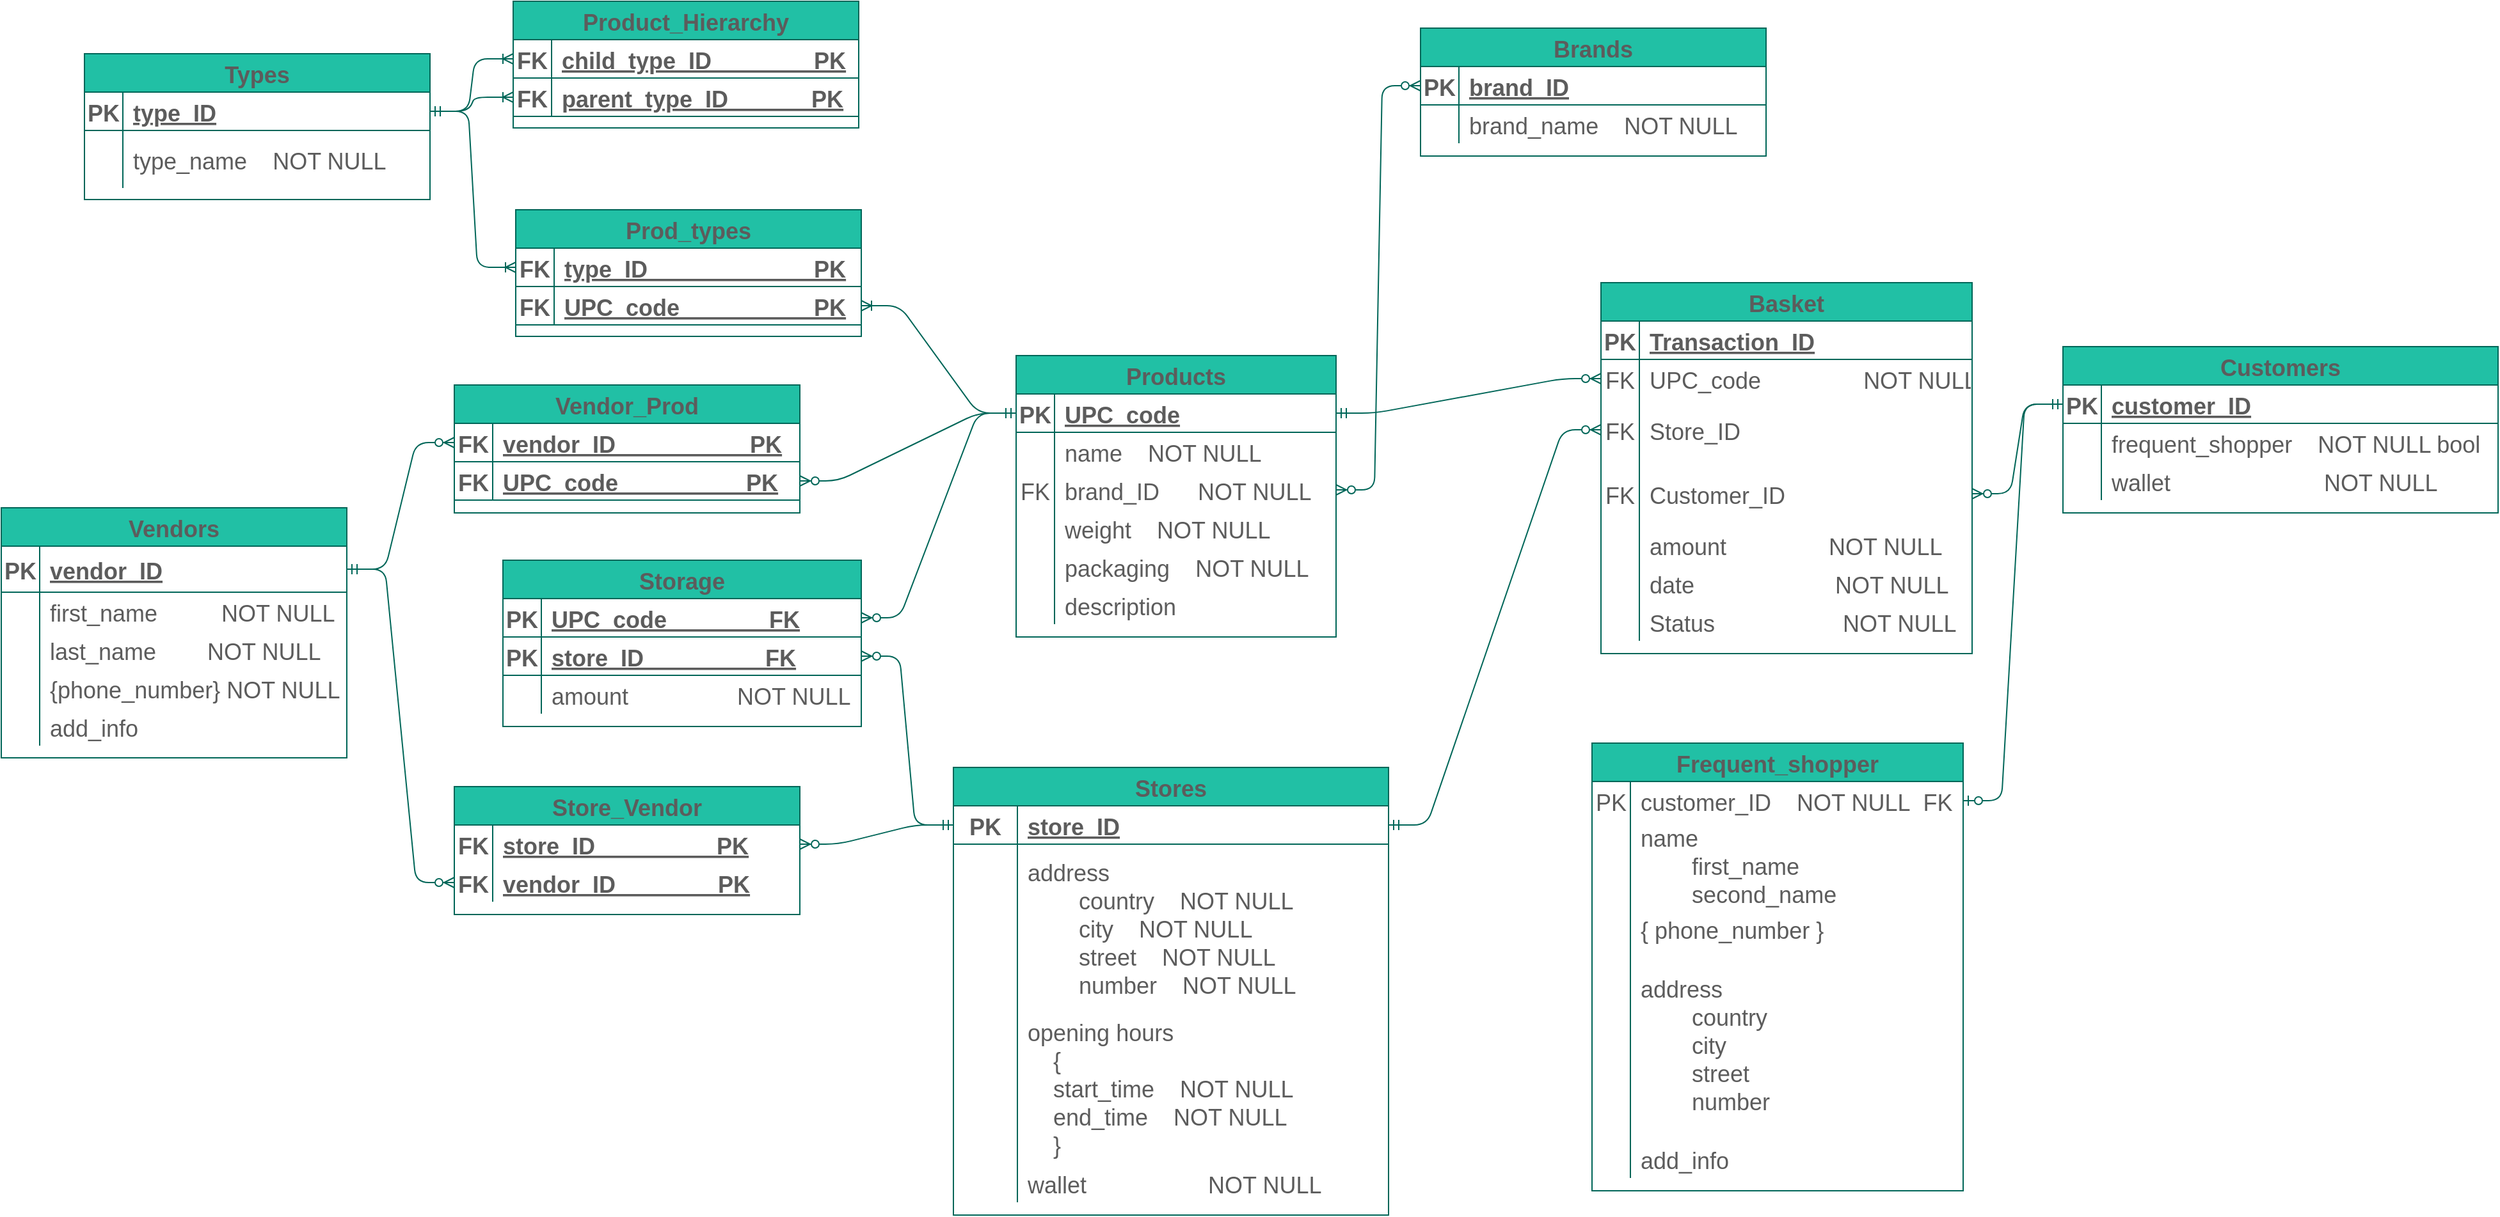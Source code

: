 <mxfile version="15.8.8" type="device"><diagram id="R2lEEEUBdFMjLlhIrx00" name="Page-1"><mxGraphModel dx="3828" dy="2026" grid="0" gridSize="10" guides="1" tooltips="1" connect="1" arrows="1" fold="1" page="0" pageScale="1" pageWidth="850" pageHeight="1100" math="0" shadow="0" extFonts="Permanent Marker^https://fonts.googleapis.com/css?family=Permanent+Marker"><root><mxCell id="0"/><mxCell id="1" parent="0"/><mxCell id="t1f-Um3dr5zprjqpMB4w-1" value="Products" style="shape=table;startSize=30;container=1;collapsible=1;childLayout=tableLayout;fixedRows=1;rowLines=0;fontStyle=1;align=center;resizeLast=1;fontSize=18;fillColor=#21C0A5;strokeColor=#006658;fontColor=#5C5C5C;" vertex="1" parent="1"><mxGeometry x="-100" y="-430" width="250" height="220" as="geometry"/></mxCell><mxCell id="t1f-Um3dr5zprjqpMB4w-2" value="" style="shape=partialRectangle;collapsible=0;dropTarget=0;pointerEvents=0;fillColor=none;points=[[0,0.5],[1,0.5]];portConstraint=eastwest;top=0;left=0;right=0;bottom=1;fontSize=18;strokeColor=#006658;fontColor=#5C5C5C;" vertex="1" parent="t1f-Um3dr5zprjqpMB4w-1"><mxGeometry y="30" width="250" height="30" as="geometry"/></mxCell><mxCell id="t1f-Um3dr5zprjqpMB4w-3" value="PK" style="shape=partialRectangle;overflow=hidden;connectable=0;fillColor=none;top=0;left=0;bottom=0;right=0;fontStyle=1;fontSize=18;strokeColor=#006658;fontColor=#5C5C5C;" vertex="1" parent="t1f-Um3dr5zprjqpMB4w-2"><mxGeometry width="30" height="30" as="geometry"><mxRectangle width="30" height="30" as="alternateBounds"/></mxGeometry></mxCell><mxCell id="t1f-Um3dr5zprjqpMB4w-4" value="UPC_code" style="shape=partialRectangle;overflow=hidden;connectable=0;fillColor=none;top=0;left=0;bottom=0;right=0;align=left;spacingLeft=6;fontStyle=5;fontSize=18;strokeColor=#006658;fontColor=#5C5C5C;" vertex="1" parent="t1f-Um3dr5zprjqpMB4w-2"><mxGeometry x="30" width="220" height="30" as="geometry"><mxRectangle width="220" height="30" as="alternateBounds"/></mxGeometry></mxCell><mxCell id="t1f-Um3dr5zprjqpMB4w-5" value="" style="shape=partialRectangle;collapsible=0;dropTarget=0;pointerEvents=0;fillColor=none;points=[[0,0.5],[1,0.5]];portConstraint=eastwest;top=0;left=0;right=0;bottom=0;fontSize=18;strokeColor=#006658;fontColor=#5C5C5C;" vertex="1" parent="t1f-Um3dr5zprjqpMB4w-1"><mxGeometry y="60" width="250" height="30" as="geometry"/></mxCell><mxCell id="t1f-Um3dr5zprjqpMB4w-6" value="" style="shape=partialRectangle;overflow=hidden;connectable=0;fillColor=none;top=0;left=0;bottom=0;right=0;fontSize=18;strokeColor=#006658;fontColor=#5C5C5C;" vertex="1" parent="t1f-Um3dr5zprjqpMB4w-5"><mxGeometry width="30" height="30" as="geometry"><mxRectangle width="30" height="30" as="alternateBounds"/></mxGeometry></mxCell><mxCell id="t1f-Um3dr5zprjqpMB4w-7" value="name    NOT NULL" style="shape=partialRectangle;overflow=hidden;connectable=0;fillColor=none;top=0;left=0;bottom=0;right=0;align=left;spacingLeft=6;fontSize=18;strokeColor=#006658;fontColor=#5C5C5C;" vertex="1" parent="t1f-Um3dr5zprjqpMB4w-5"><mxGeometry x="30" width="220" height="30" as="geometry"><mxRectangle width="220" height="30" as="alternateBounds"/></mxGeometry></mxCell><mxCell id="t1f-Um3dr5zprjqpMB4w-8" value="" style="shape=partialRectangle;collapsible=0;dropTarget=0;pointerEvents=0;fillColor=none;points=[[0,0.5],[1,0.5]];portConstraint=eastwest;top=0;left=0;right=0;bottom=0;fontSize=18;strokeColor=#006658;fontColor=#5C5C5C;" vertex="1" parent="t1f-Um3dr5zprjqpMB4w-1"><mxGeometry y="90" width="250" height="30" as="geometry"/></mxCell><mxCell id="t1f-Um3dr5zprjqpMB4w-9" value="FK" style="shape=partialRectangle;overflow=hidden;connectable=0;fillColor=none;top=0;left=0;bottom=0;right=0;fontSize=18;strokeColor=#006658;fontColor=#5C5C5C;" vertex="1" parent="t1f-Um3dr5zprjqpMB4w-8"><mxGeometry width="30" height="30" as="geometry"><mxRectangle width="30" height="30" as="alternateBounds"/></mxGeometry></mxCell><mxCell id="t1f-Um3dr5zprjqpMB4w-10" value="brand_ID      NOT NULL" style="shape=partialRectangle;overflow=hidden;connectable=0;fillColor=none;top=0;left=0;bottom=0;right=0;align=left;spacingLeft=6;fontSize=18;strokeColor=#006658;fontColor=#5C5C5C;" vertex="1" parent="t1f-Um3dr5zprjqpMB4w-8"><mxGeometry x="30" width="220" height="30" as="geometry"><mxRectangle width="220" height="30" as="alternateBounds"/></mxGeometry></mxCell><mxCell id="t1f-Um3dr5zprjqpMB4w-11" value="" style="shape=partialRectangle;collapsible=0;dropTarget=0;pointerEvents=0;fillColor=none;points=[[0,0.5],[1,0.5]];portConstraint=eastwest;top=0;left=0;right=0;bottom=0;fontSize=18;strokeColor=#006658;fontColor=#5C5C5C;" vertex="1" parent="t1f-Um3dr5zprjqpMB4w-1"><mxGeometry y="120" width="250" height="30" as="geometry"/></mxCell><mxCell id="t1f-Um3dr5zprjqpMB4w-12" value="" style="shape=partialRectangle;overflow=hidden;connectable=0;fillColor=none;top=0;left=0;bottom=0;right=0;fontSize=18;strokeColor=#006658;fontColor=#5C5C5C;" vertex="1" parent="t1f-Um3dr5zprjqpMB4w-11"><mxGeometry width="30" height="30" as="geometry"><mxRectangle width="30" height="30" as="alternateBounds"/></mxGeometry></mxCell><mxCell id="t1f-Um3dr5zprjqpMB4w-13" value="weight    NOT NULL" style="shape=partialRectangle;overflow=hidden;connectable=0;fillColor=none;top=0;left=0;bottom=0;right=0;align=left;spacingLeft=6;fontSize=18;strokeColor=#006658;fontColor=#5C5C5C;" vertex="1" parent="t1f-Um3dr5zprjqpMB4w-11"><mxGeometry x="30" width="220" height="30" as="geometry"><mxRectangle width="220" height="30" as="alternateBounds"/></mxGeometry></mxCell><mxCell id="t1f-Um3dr5zprjqpMB4w-14" value="" style="shape=partialRectangle;collapsible=0;dropTarget=0;pointerEvents=0;fillColor=none;points=[[0,0.5],[1,0.5]];portConstraint=eastwest;top=0;left=0;right=0;bottom=0;fontSize=18;strokeColor=#006658;fontColor=#5C5C5C;" vertex="1" parent="t1f-Um3dr5zprjqpMB4w-1"><mxGeometry y="150" width="250" height="30" as="geometry"/></mxCell><mxCell id="t1f-Um3dr5zprjqpMB4w-15" value="" style="shape=partialRectangle;overflow=hidden;connectable=0;fillColor=none;top=0;left=0;bottom=0;right=0;fontSize=18;strokeColor=#006658;fontColor=#5C5C5C;" vertex="1" parent="t1f-Um3dr5zprjqpMB4w-14"><mxGeometry width="30" height="30" as="geometry"><mxRectangle width="30" height="30" as="alternateBounds"/></mxGeometry></mxCell><mxCell id="t1f-Um3dr5zprjqpMB4w-16" value="packaging    NOT NULL" style="shape=partialRectangle;overflow=hidden;connectable=0;fillColor=none;top=0;left=0;bottom=0;right=0;align=left;spacingLeft=6;fontSize=18;strokeColor=#006658;fontColor=#5C5C5C;" vertex="1" parent="t1f-Um3dr5zprjqpMB4w-14"><mxGeometry x="30" width="220" height="30" as="geometry"><mxRectangle width="220" height="30" as="alternateBounds"/></mxGeometry></mxCell><mxCell id="t1f-Um3dr5zprjqpMB4w-62" value="" style="shape=partialRectangle;collapsible=0;dropTarget=0;pointerEvents=0;fillColor=none;points=[[0,0.5],[1,0.5]];portConstraint=eastwest;top=0;left=0;right=0;bottom=0;fontSize=18;strokeColor=#006658;fontColor=#5C5C5C;" vertex="1" parent="t1f-Um3dr5zprjqpMB4w-1"><mxGeometry y="180" width="250" height="30" as="geometry"/></mxCell><mxCell id="t1f-Um3dr5zprjqpMB4w-63" value="" style="shape=partialRectangle;overflow=hidden;connectable=0;fillColor=none;top=0;left=0;bottom=0;right=0;fontSize=18;strokeColor=#006658;fontColor=#5C5C5C;" vertex="1" parent="t1f-Um3dr5zprjqpMB4w-62"><mxGeometry width="30" height="30" as="geometry"><mxRectangle width="30" height="30" as="alternateBounds"/></mxGeometry></mxCell><mxCell id="t1f-Um3dr5zprjqpMB4w-64" value="description" style="shape=partialRectangle;overflow=hidden;connectable=0;fillColor=none;top=0;left=0;bottom=0;right=0;align=left;spacingLeft=6;fontSize=18;strokeColor=#006658;fontColor=#5C5C5C;" vertex="1" parent="t1f-Um3dr5zprjqpMB4w-62"><mxGeometry x="30" width="220" height="30" as="geometry"><mxRectangle width="220" height="30" as="alternateBounds"/></mxGeometry></mxCell><mxCell id="t1f-Um3dr5zprjqpMB4w-17" value="Brands" style="shape=table;startSize=30;container=1;collapsible=1;childLayout=tableLayout;fixedRows=1;rowLines=0;fontStyle=1;align=center;resizeLast=1;fontSize=18;fillColor=#21C0A5;strokeColor=#006658;fontColor=#5C5C5C;" vertex="1" parent="1"><mxGeometry x="216" y="-686" width="270" height="100" as="geometry"/></mxCell><mxCell id="t1f-Um3dr5zprjqpMB4w-18" value="" style="shape=partialRectangle;collapsible=0;dropTarget=0;pointerEvents=0;fillColor=none;points=[[0,0.5],[1,0.5]];portConstraint=eastwest;top=0;left=0;right=0;bottom=1;fontSize=18;strokeColor=#006658;fontColor=#5C5C5C;" vertex="1" parent="t1f-Um3dr5zprjqpMB4w-17"><mxGeometry y="30" width="270" height="30" as="geometry"/></mxCell><mxCell id="t1f-Um3dr5zprjqpMB4w-19" value="PK" style="shape=partialRectangle;overflow=hidden;connectable=0;fillColor=none;top=0;left=0;bottom=0;right=0;fontStyle=1;fontSize=18;strokeColor=#006658;fontColor=#5C5C5C;" vertex="1" parent="t1f-Um3dr5zprjqpMB4w-18"><mxGeometry width="30" height="30" as="geometry"><mxRectangle width="30" height="30" as="alternateBounds"/></mxGeometry></mxCell><mxCell id="t1f-Um3dr5zprjqpMB4w-20" value="brand_ID" style="shape=partialRectangle;overflow=hidden;connectable=0;fillColor=none;top=0;left=0;bottom=0;right=0;align=left;spacingLeft=6;fontStyle=5;fontSize=18;strokeColor=#006658;fontColor=#5C5C5C;" vertex="1" parent="t1f-Um3dr5zprjqpMB4w-18"><mxGeometry x="30" width="240" height="30" as="geometry"><mxRectangle width="240" height="30" as="alternateBounds"/></mxGeometry></mxCell><mxCell id="t1f-Um3dr5zprjqpMB4w-21" value="" style="shape=partialRectangle;collapsible=0;dropTarget=0;pointerEvents=0;fillColor=none;points=[[0,0.5],[1,0.5]];portConstraint=eastwest;top=0;left=0;right=0;bottom=0;fontSize=18;strokeColor=#006658;fontColor=#5C5C5C;" vertex="1" parent="t1f-Um3dr5zprjqpMB4w-17"><mxGeometry y="60" width="270" height="30" as="geometry"/></mxCell><mxCell id="t1f-Um3dr5zprjqpMB4w-22" value="" style="shape=partialRectangle;overflow=hidden;connectable=0;fillColor=none;top=0;left=0;bottom=0;right=0;fontSize=18;strokeColor=#006658;fontColor=#5C5C5C;" vertex="1" parent="t1f-Um3dr5zprjqpMB4w-21"><mxGeometry width="30" height="30" as="geometry"><mxRectangle width="30" height="30" as="alternateBounds"/></mxGeometry></mxCell><mxCell id="t1f-Um3dr5zprjqpMB4w-23" value="brand_name    NOT NULL" style="shape=partialRectangle;overflow=hidden;connectable=0;fillColor=none;top=0;left=0;bottom=0;right=0;align=left;spacingLeft=6;fontSize=18;strokeColor=#006658;fontColor=#5C5C5C;" vertex="1" parent="t1f-Um3dr5zprjqpMB4w-21"><mxGeometry x="30" width="240" height="30" as="geometry"><mxRectangle width="240" height="30" as="alternateBounds"/></mxGeometry></mxCell><mxCell id="t1f-Um3dr5zprjqpMB4w-27" value="Types" style="shape=table;startSize=30;container=1;collapsible=1;childLayout=tableLayout;fixedRows=1;rowLines=0;fontStyle=1;align=center;resizeLast=1;fontSize=18;fillColor=#21C0A5;strokeColor=#006658;fontColor=#5C5C5C;" vertex="1" parent="1"><mxGeometry x="-828" y="-666" width="270" height="114" as="geometry"/></mxCell><mxCell id="t1f-Um3dr5zprjqpMB4w-28" value="" style="shape=partialRectangle;collapsible=0;dropTarget=0;pointerEvents=0;fillColor=none;points=[[0,0.5],[1,0.5]];portConstraint=eastwest;top=0;left=0;right=0;bottom=1;fontSize=18;strokeColor=#006658;fontColor=#5C5C5C;" vertex="1" parent="t1f-Um3dr5zprjqpMB4w-27"><mxGeometry y="30" width="270" height="30" as="geometry"/></mxCell><mxCell id="t1f-Um3dr5zprjqpMB4w-29" value="PK" style="shape=partialRectangle;overflow=hidden;connectable=0;fillColor=none;top=0;left=0;bottom=0;right=0;fontStyle=1;fontSize=18;strokeColor=#006658;fontColor=#5C5C5C;" vertex="1" parent="t1f-Um3dr5zprjqpMB4w-28"><mxGeometry width="30" height="30" as="geometry"><mxRectangle width="30" height="30" as="alternateBounds"/></mxGeometry></mxCell><mxCell id="t1f-Um3dr5zprjqpMB4w-30" value="type_ID" style="shape=partialRectangle;overflow=hidden;connectable=0;fillColor=none;top=0;left=0;bottom=0;right=0;align=left;spacingLeft=6;fontStyle=5;fontSize=18;strokeColor=#006658;fontColor=#5C5C5C;" vertex="1" parent="t1f-Um3dr5zprjqpMB4w-28"><mxGeometry x="30" width="240" height="30" as="geometry"><mxRectangle width="240" height="30" as="alternateBounds"/></mxGeometry></mxCell><mxCell id="t1f-Um3dr5zprjqpMB4w-31" value="" style="shape=partialRectangle;collapsible=0;dropTarget=0;pointerEvents=0;fillColor=none;points=[[0,0.5],[1,0.5]];portConstraint=eastwest;top=0;left=0;right=0;bottom=0;fontSize=18;strokeColor=#006658;fontColor=#5C5C5C;" vertex="1" parent="t1f-Um3dr5zprjqpMB4w-27"><mxGeometry y="60" width="270" height="45" as="geometry"/></mxCell><mxCell id="t1f-Um3dr5zprjqpMB4w-32" value="" style="shape=partialRectangle;overflow=hidden;connectable=0;fillColor=none;top=0;left=0;bottom=0;right=0;fontSize=18;strokeColor=#006658;fontColor=#5C5C5C;" vertex="1" parent="t1f-Um3dr5zprjqpMB4w-31"><mxGeometry width="30" height="45" as="geometry"><mxRectangle width="30" height="45" as="alternateBounds"/></mxGeometry></mxCell><mxCell id="t1f-Um3dr5zprjqpMB4w-33" value="type_name    NOT NULL" style="shape=partialRectangle;overflow=hidden;connectable=0;fillColor=none;top=0;left=0;bottom=0;right=0;align=left;spacingLeft=6;fontSize=18;strokeColor=#006658;fontColor=#5C5C5C;" vertex="1" parent="t1f-Um3dr5zprjqpMB4w-31"><mxGeometry x="30" width="240" height="45" as="geometry"><mxRectangle width="240" height="45" as="alternateBounds"/></mxGeometry></mxCell><mxCell id="t1f-Um3dr5zprjqpMB4w-75" value="Vendors" style="shape=table;startSize=30;container=1;collapsible=1;childLayout=tableLayout;fixedRows=1;rowLines=0;fontStyle=1;align=center;resizeLast=1;fontSize=18;fillColor=#21C0A5;strokeColor=#006658;fontColor=#5C5C5C;" vertex="1" parent="1"><mxGeometry x="-893" y="-311" width="270" height="195.5" as="geometry"/></mxCell><mxCell id="t1f-Um3dr5zprjqpMB4w-76" value="" style="shape=partialRectangle;collapsible=0;dropTarget=0;pointerEvents=0;fillColor=none;top=0;left=0;bottom=1;right=0;points=[[0,0.5],[1,0.5]];portConstraint=eastwest;fontSize=18;strokeColor=#006658;fontColor=#5C5C5C;" vertex="1" parent="t1f-Um3dr5zprjqpMB4w-75"><mxGeometry y="30" width="270" height="36" as="geometry"/></mxCell><mxCell id="t1f-Um3dr5zprjqpMB4w-77" value="PK" style="shape=partialRectangle;connectable=0;fillColor=none;top=0;left=0;bottom=0;right=0;fontStyle=1;overflow=hidden;fontSize=18;strokeColor=#006658;fontColor=#5C5C5C;" vertex="1" parent="t1f-Um3dr5zprjqpMB4w-76"><mxGeometry width="30" height="36" as="geometry"><mxRectangle width="30" height="36" as="alternateBounds"/></mxGeometry></mxCell><mxCell id="t1f-Um3dr5zprjqpMB4w-78" value="vendor_ID" style="shape=partialRectangle;connectable=0;fillColor=none;top=0;left=0;bottom=0;right=0;align=left;spacingLeft=6;fontStyle=5;overflow=hidden;fontSize=18;strokeColor=#006658;fontColor=#5C5C5C;" vertex="1" parent="t1f-Um3dr5zprjqpMB4w-76"><mxGeometry x="30" width="240" height="36" as="geometry"><mxRectangle width="240" height="36" as="alternateBounds"/></mxGeometry></mxCell><mxCell id="t1f-Um3dr5zprjqpMB4w-79" value="" style="shape=partialRectangle;collapsible=0;dropTarget=0;pointerEvents=0;fillColor=none;top=0;left=0;bottom=0;right=0;points=[[0,0.5],[1,0.5]];portConstraint=eastwest;fontSize=18;strokeColor=#006658;fontColor=#5C5C5C;" vertex="1" parent="t1f-Um3dr5zprjqpMB4w-75"><mxGeometry y="66" width="270" height="30" as="geometry"/></mxCell><mxCell id="t1f-Um3dr5zprjqpMB4w-80" value="" style="shape=partialRectangle;connectable=0;fillColor=none;top=0;left=0;bottom=0;right=0;editable=1;overflow=hidden;fontSize=18;strokeColor=#006658;fontColor=#5C5C5C;" vertex="1" parent="t1f-Um3dr5zprjqpMB4w-79"><mxGeometry width="30" height="30" as="geometry"><mxRectangle width="30" height="30" as="alternateBounds"/></mxGeometry></mxCell><mxCell id="t1f-Um3dr5zprjqpMB4w-81" value="first_name          NOT NULL" style="shape=partialRectangle;connectable=0;fillColor=none;top=0;left=0;bottom=0;right=0;align=left;spacingLeft=6;overflow=hidden;fontSize=18;strokeColor=#006658;fontColor=#5C5C5C;" vertex="1" parent="t1f-Um3dr5zprjqpMB4w-79"><mxGeometry x="30" width="240" height="30" as="geometry"><mxRectangle width="240" height="30" as="alternateBounds"/></mxGeometry></mxCell><mxCell id="t1f-Um3dr5zprjqpMB4w-293" value="" style="shape=partialRectangle;collapsible=0;dropTarget=0;pointerEvents=0;fillColor=none;top=0;left=0;bottom=0;right=0;points=[[0,0.5],[1,0.5]];portConstraint=eastwest;fontSize=18;strokeColor=#006658;fontColor=#5C5C5C;" vertex="1" parent="t1f-Um3dr5zprjqpMB4w-75"><mxGeometry y="96" width="270" height="30" as="geometry"/></mxCell><mxCell id="t1f-Um3dr5zprjqpMB4w-294" value="" style="shape=partialRectangle;connectable=0;fillColor=none;top=0;left=0;bottom=0;right=0;editable=1;overflow=hidden;fontSize=18;strokeColor=#006658;fontColor=#5C5C5C;" vertex="1" parent="t1f-Um3dr5zprjqpMB4w-293"><mxGeometry width="30" height="30" as="geometry"><mxRectangle width="30" height="30" as="alternateBounds"/></mxGeometry></mxCell><mxCell id="t1f-Um3dr5zprjqpMB4w-295" value="last_name        NOT NULL" style="shape=partialRectangle;connectable=0;fillColor=none;top=0;left=0;bottom=0;right=0;align=left;spacingLeft=6;overflow=hidden;fontSize=18;strokeColor=#006658;fontColor=#5C5C5C;" vertex="1" parent="t1f-Um3dr5zprjqpMB4w-293"><mxGeometry x="30" width="240" height="30" as="geometry"><mxRectangle width="240" height="30" as="alternateBounds"/></mxGeometry></mxCell><mxCell id="t1f-Um3dr5zprjqpMB4w-296" value="" style="shape=partialRectangle;collapsible=0;dropTarget=0;pointerEvents=0;fillColor=none;top=0;left=0;bottom=0;right=0;points=[[0,0.5],[1,0.5]];portConstraint=eastwest;fontSize=18;strokeColor=#006658;fontColor=#5C5C5C;" vertex="1" parent="t1f-Um3dr5zprjqpMB4w-75"><mxGeometry y="126" width="270" height="30" as="geometry"/></mxCell><mxCell id="t1f-Um3dr5zprjqpMB4w-297" value="" style="shape=partialRectangle;connectable=0;fillColor=none;top=0;left=0;bottom=0;right=0;editable=1;overflow=hidden;fontSize=18;strokeColor=#006658;fontColor=#5C5C5C;" vertex="1" parent="t1f-Um3dr5zprjqpMB4w-296"><mxGeometry width="30" height="30" as="geometry"><mxRectangle width="30" height="30" as="alternateBounds"/></mxGeometry></mxCell><mxCell id="t1f-Um3dr5zprjqpMB4w-298" value="{phone_number} NOT NULL" style="shape=partialRectangle;connectable=0;fillColor=none;top=0;left=0;bottom=0;right=0;align=left;spacingLeft=6;overflow=hidden;fontSize=18;strokeColor=#006658;fontColor=#5C5C5C;" vertex="1" parent="t1f-Um3dr5zprjqpMB4w-296"><mxGeometry x="30" width="240" height="30" as="geometry"><mxRectangle width="240" height="30" as="alternateBounds"/></mxGeometry></mxCell><mxCell id="t1f-Um3dr5zprjqpMB4w-299" value="" style="shape=partialRectangle;collapsible=0;dropTarget=0;pointerEvents=0;fillColor=none;top=0;left=0;bottom=0;right=0;points=[[0,0.5],[1,0.5]];portConstraint=eastwest;fontSize=18;strokeColor=#006658;fontColor=#5C5C5C;" vertex="1" parent="t1f-Um3dr5zprjqpMB4w-75"><mxGeometry y="156" width="270" height="30" as="geometry"/></mxCell><mxCell id="t1f-Um3dr5zprjqpMB4w-300" value="" style="shape=partialRectangle;connectable=0;fillColor=none;top=0;left=0;bottom=0;right=0;editable=1;overflow=hidden;fontSize=18;strokeColor=#006658;fontColor=#5C5C5C;" vertex="1" parent="t1f-Um3dr5zprjqpMB4w-299"><mxGeometry width="30" height="30" as="geometry"><mxRectangle width="30" height="30" as="alternateBounds"/></mxGeometry></mxCell><mxCell id="t1f-Um3dr5zprjqpMB4w-301" value="add_info            " style="shape=partialRectangle;connectable=0;fillColor=none;top=0;left=0;bottom=0;right=0;align=left;spacingLeft=6;overflow=hidden;fontSize=18;strokeColor=#006658;fontColor=#5C5C5C;" vertex="1" parent="t1f-Um3dr5zprjqpMB4w-299"><mxGeometry x="30" width="240" height="30" as="geometry"><mxRectangle width="240" height="30" as="alternateBounds"/></mxGeometry></mxCell><mxCell id="t1f-Um3dr5zprjqpMB4w-105" value="Stores" style="shape=table;startSize=30;container=1;collapsible=1;childLayout=tableLayout;fixedRows=1;rowLines=0;fontStyle=1;align=center;resizeLast=1;fontSize=18;fillColor=#21C0A5;strokeColor=#006658;fontColor=#5C5C5C;" vertex="1" parent="1"><mxGeometry x="-149" y="-108" width="340" height="350" as="geometry"/></mxCell><mxCell id="t1f-Um3dr5zprjqpMB4w-106" value="" style="shape=partialRectangle;collapsible=0;dropTarget=0;pointerEvents=0;fillColor=none;top=0;left=0;bottom=1;right=0;points=[[0,0.5],[1,0.5]];portConstraint=eastwest;fontSize=18;strokeColor=#006658;fontColor=#5C5C5C;" vertex="1" parent="t1f-Um3dr5zprjqpMB4w-105"><mxGeometry y="30" width="340" height="30" as="geometry"/></mxCell><mxCell id="t1f-Um3dr5zprjqpMB4w-107" value="PK" style="shape=partialRectangle;connectable=0;fillColor=none;top=0;left=0;bottom=0;right=0;fontStyle=1;overflow=hidden;fontSize=18;strokeColor=#006658;fontColor=#5C5C5C;" vertex="1" parent="t1f-Um3dr5zprjqpMB4w-106"><mxGeometry width="50" height="30" as="geometry"><mxRectangle width="50" height="30" as="alternateBounds"/></mxGeometry></mxCell><mxCell id="t1f-Um3dr5zprjqpMB4w-108" value="store_ID" style="shape=partialRectangle;connectable=0;fillColor=none;top=0;left=0;bottom=0;right=0;align=left;spacingLeft=6;fontStyle=5;overflow=hidden;fontSize=18;strokeColor=#006658;fontColor=#5C5C5C;" vertex="1" parent="t1f-Um3dr5zprjqpMB4w-106"><mxGeometry x="50" width="290" height="30" as="geometry"><mxRectangle width="290" height="30" as="alternateBounds"/></mxGeometry></mxCell><mxCell id="t1f-Um3dr5zprjqpMB4w-109" value="" style="shape=partialRectangle;collapsible=0;dropTarget=0;pointerEvents=0;fillColor=none;top=0;left=0;bottom=0;right=0;points=[[0,0.5],[1,0.5]];portConstraint=eastwest;fontSize=18;strokeColor=#006658;fontColor=#5C5C5C;" vertex="1" parent="t1f-Um3dr5zprjqpMB4w-105"><mxGeometry y="60" width="340" height="130" as="geometry"/></mxCell><mxCell id="t1f-Um3dr5zprjqpMB4w-110" value="" style="shape=partialRectangle;connectable=0;fillColor=none;top=0;left=0;bottom=0;right=0;editable=1;overflow=hidden;fontSize=18;strokeColor=#006658;fontColor=#5C5C5C;" vertex="1" parent="t1f-Um3dr5zprjqpMB4w-109"><mxGeometry width="50" height="130" as="geometry"><mxRectangle width="50" height="130" as="alternateBounds"/></mxGeometry></mxCell><mxCell id="t1f-Um3dr5zprjqpMB4w-111" value="address&#10;        country    NOT NULL&#10;        city    NOT NULL&#10;        street    NOT NULL&#10;        number    NOT NULL" style="shape=partialRectangle;connectable=0;fillColor=none;top=0;left=0;bottom=0;right=0;align=left;spacingLeft=6;overflow=hidden;fontSize=18;strokeColor=#006658;fontColor=#5C5C5C;" vertex="1" parent="t1f-Um3dr5zprjqpMB4w-109"><mxGeometry x="50" width="290" height="130" as="geometry"><mxRectangle width="290" height="130" as="alternateBounds"/></mxGeometry></mxCell><mxCell id="t1f-Um3dr5zprjqpMB4w-115" value="" style="shape=partialRectangle;collapsible=0;dropTarget=0;pointerEvents=0;fillColor=none;top=0;left=0;bottom=0;right=0;points=[[0,0.5],[1,0.5]];portConstraint=eastwest;fontSize=18;strokeColor=#006658;fontColor=#5C5C5C;" vertex="1" parent="t1f-Um3dr5zprjqpMB4w-105"><mxGeometry y="190" width="340" height="120" as="geometry"/></mxCell><mxCell id="t1f-Um3dr5zprjqpMB4w-116" value="" style="shape=partialRectangle;connectable=0;fillColor=none;top=0;left=0;bottom=0;right=0;editable=1;overflow=hidden;fontSize=18;strokeColor=#006658;fontColor=#5C5C5C;" vertex="1" parent="t1f-Um3dr5zprjqpMB4w-115"><mxGeometry width="50" height="120" as="geometry"><mxRectangle width="50" height="120" as="alternateBounds"/></mxGeometry></mxCell><mxCell id="t1f-Um3dr5zprjqpMB4w-117" value="opening hours&#10;    {&#10;    start_time    NOT NULL&#10;    end_time    NOT NULL&#10;    }" style="shape=partialRectangle;connectable=0;fillColor=none;top=0;left=0;bottom=0;right=0;align=left;spacingLeft=6;overflow=hidden;fontSize=18;strokeColor=#006658;fontColor=#5C5C5C;" vertex="1" parent="t1f-Um3dr5zprjqpMB4w-115"><mxGeometry x="50" width="290" height="120" as="geometry"><mxRectangle width="290" height="120" as="alternateBounds"/></mxGeometry></mxCell><mxCell id="t1f-Um3dr5zprjqpMB4w-307" value="" style="shape=partialRectangle;collapsible=0;dropTarget=0;pointerEvents=0;fillColor=none;top=0;left=0;bottom=0;right=0;points=[[0,0.5],[1,0.5]];portConstraint=eastwest;fontSize=18;strokeColor=#006658;fontColor=#5C5C5C;" vertex="1" parent="t1f-Um3dr5zprjqpMB4w-105"><mxGeometry y="310" width="340" height="30" as="geometry"/></mxCell><mxCell id="t1f-Um3dr5zprjqpMB4w-308" value="" style="shape=partialRectangle;connectable=0;fillColor=none;top=0;left=0;bottom=0;right=0;editable=1;overflow=hidden;fontSize=18;strokeColor=#006658;fontColor=#5C5C5C;" vertex="1" parent="t1f-Um3dr5zprjqpMB4w-307"><mxGeometry width="50" height="30" as="geometry"><mxRectangle width="50" height="30" as="alternateBounds"/></mxGeometry></mxCell><mxCell id="t1f-Um3dr5zprjqpMB4w-309" value="wallet                   NOT NULL" style="shape=partialRectangle;connectable=0;fillColor=none;top=0;left=0;bottom=0;right=0;align=left;spacingLeft=6;overflow=hidden;fontSize=18;strokeColor=#006658;fontColor=#5C5C5C;" vertex="1" parent="t1f-Um3dr5zprjqpMB4w-307"><mxGeometry x="50" width="290" height="30" as="geometry"><mxRectangle width="290" height="30" as="alternateBounds"/></mxGeometry></mxCell><mxCell id="t1f-Um3dr5zprjqpMB4w-124" value="Store_Vendor" style="shape=table;startSize=30;container=1;collapsible=1;childLayout=tableLayout;fixedRows=1;rowLines=0;fontStyle=1;align=center;resizeLast=1;fontSize=18;fillColor=#21C0A5;strokeColor=#006658;fontColor=#5C5C5C;" vertex="1" parent="1"><mxGeometry x="-539" y="-93" width="270" height="100" as="geometry"/></mxCell><mxCell id="t1f-Um3dr5zprjqpMB4w-128" value="" style="shape=partialRectangle;collapsible=0;dropTarget=0;pointerEvents=0;fillColor=none;top=0;left=0;bottom=0;right=0;points=[[0,0.5],[1,0.5]];portConstraint=eastwest;fontSize=18;fontStyle=5;strokeColor=#006658;fontColor=#5C5C5C;" vertex="1" parent="t1f-Um3dr5zprjqpMB4w-124"><mxGeometry y="30" width="270" height="30" as="geometry"/></mxCell><mxCell id="t1f-Um3dr5zprjqpMB4w-129" value="FK" style="shape=partialRectangle;connectable=0;fillColor=none;top=0;left=0;bottom=0;right=0;editable=1;overflow=hidden;fontSize=18;fontStyle=1;strokeColor=#006658;fontColor=#5C5C5C;" vertex="1" parent="t1f-Um3dr5zprjqpMB4w-128"><mxGeometry width="30" height="30" as="geometry"><mxRectangle width="30" height="30" as="alternateBounds"/></mxGeometry></mxCell><mxCell id="t1f-Um3dr5zprjqpMB4w-130" value="store_ID                   PK" style="shape=partialRectangle;connectable=0;fillColor=none;top=0;left=0;bottom=0;right=0;align=left;spacingLeft=6;overflow=hidden;fontSize=18;fontStyle=5;strokeColor=#006658;fontColor=#5C5C5C;" vertex="1" parent="t1f-Um3dr5zprjqpMB4w-128"><mxGeometry x="30" width="240" height="30" as="geometry"><mxRectangle width="240" height="30" as="alternateBounds"/></mxGeometry></mxCell><mxCell id="t1f-Um3dr5zprjqpMB4w-137" value="" style="shape=partialRectangle;collapsible=0;dropTarget=0;pointerEvents=0;fillColor=none;top=0;left=0;bottom=0;right=0;points=[[0,0.5],[1,0.5]];portConstraint=eastwest;fontSize=18;strokeColor=#006658;fontColor=#5C5C5C;" vertex="1" parent="t1f-Um3dr5zprjqpMB4w-124"><mxGeometry y="60" width="270" height="30" as="geometry"/></mxCell><mxCell id="t1f-Um3dr5zprjqpMB4w-138" value="FK" style="shape=partialRectangle;connectable=0;fillColor=none;top=0;left=0;bottom=0;right=0;editable=1;overflow=hidden;fontSize=18;fontStyle=1;strokeColor=#006658;fontColor=#5C5C5C;" vertex="1" parent="t1f-Um3dr5zprjqpMB4w-137"><mxGeometry width="30" height="30" as="geometry"><mxRectangle width="30" height="30" as="alternateBounds"/></mxGeometry></mxCell><mxCell id="t1f-Um3dr5zprjqpMB4w-139" value="vendor_ID                PK" style="shape=partialRectangle;connectable=0;fillColor=none;top=0;left=0;bottom=0;right=0;align=left;spacingLeft=6;overflow=hidden;fontSize=18;fontStyle=5;strokeColor=#006658;fontColor=#5C5C5C;" vertex="1" parent="t1f-Um3dr5zprjqpMB4w-137"><mxGeometry x="30" width="240" height="30" as="geometry"><mxRectangle width="240" height="30" as="alternateBounds"/></mxGeometry></mxCell><mxCell id="t1f-Um3dr5zprjqpMB4w-155" value="Customers" style="shape=table;startSize=30;container=1;collapsible=1;childLayout=tableLayout;fixedRows=1;rowLines=0;fontStyle=1;align=center;resizeLast=1;fontSize=18;fillColor=#21C0A5;strokeColor=#006658;fontColor=#5C5C5C;" vertex="1" parent="1"><mxGeometry x="718" y="-437" width="340" height="130" as="geometry"/></mxCell><mxCell id="t1f-Um3dr5zprjqpMB4w-156" value="" style="shape=partialRectangle;collapsible=0;dropTarget=0;pointerEvents=0;fillColor=none;top=0;left=0;bottom=1;right=0;points=[[0,0.5],[1,0.5]];portConstraint=eastwest;fontSize=18;strokeColor=#006658;fontColor=#5C5C5C;" vertex="1" parent="t1f-Um3dr5zprjqpMB4w-155"><mxGeometry y="30" width="340" height="30" as="geometry"/></mxCell><mxCell id="t1f-Um3dr5zprjqpMB4w-157" value="PK" style="shape=partialRectangle;connectable=0;fillColor=none;top=0;left=0;bottom=0;right=0;fontStyle=1;overflow=hidden;fontSize=18;strokeColor=#006658;fontColor=#5C5C5C;" vertex="1" parent="t1f-Um3dr5zprjqpMB4w-156"><mxGeometry width="30" height="30" as="geometry"><mxRectangle width="30" height="30" as="alternateBounds"/></mxGeometry></mxCell><mxCell id="t1f-Um3dr5zprjqpMB4w-158" value="customer_ID" style="shape=partialRectangle;connectable=0;fillColor=none;top=0;left=0;bottom=0;right=0;align=left;spacingLeft=6;fontStyle=5;overflow=hidden;fontSize=18;strokeColor=#006658;fontColor=#5C5C5C;" vertex="1" parent="t1f-Um3dr5zprjqpMB4w-156"><mxGeometry x="30" width="310" height="30" as="geometry"><mxRectangle width="310" height="30" as="alternateBounds"/></mxGeometry></mxCell><mxCell id="t1f-Um3dr5zprjqpMB4w-162" value="" style="shape=partialRectangle;collapsible=0;dropTarget=0;pointerEvents=0;fillColor=none;top=0;left=0;bottom=0;right=0;points=[[0,0.5],[1,0.5]];portConstraint=eastwest;fontSize=18;strokeColor=#006658;fontColor=#5C5C5C;" vertex="1" parent="t1f-Um3dr5zprjqpMB4w-155"><mxGeometry y="60" width="340" height="30" as="geometry"/></mxCell><mxCell id="t1f-Um3dr5zprjqpMB4w-163" value="" style="shape=partialRectangle;connectable=0;fillColor=none;top=0;left=0;bottom=0;right=0;editable=1;overflow=hidden;fontSize=18;strokeColor=#006658;fontColor=#5C5C5C;" vertex="1" parent="t1f-Um3dr5zprjqpMB4w-162"><mxGeometry width="30" height="30" as="geometry"><mxRectangle width="30" height="30" as="alternateBounds"/></mxGeometry></mxCell><mxCell id="t1f-Um3dr5zprjqpMB4w-164" value="frequent_shopper    NOT NULL bool" style="shape=partialRectangle;connectable=0;fillColor=none;top=0;left=0;bottom=0;right=0;align=left;spacingLeft=6;overflow=hidden;fontSize=18;strokeColor=#006658;fontColor=#5C5C5C;" vertex="1" parent="t1f-Um3dr5zprjqpMB4w-162"><mxGeometry x="30" width="310" height="30" as="geometry"><mxRectangle width="310" height="30" as="alternateBounds"/></mxGeometry></mxCell><mxCell id="t1f-Um3dr5zprjqpMB4w-304" value="" style="shape=partialRectangle;collapsible=0;dropTarget=0;pointerEvents=0;fillColor=none;top=0;left=0;bottom=0;right=0;points=[[0,0.5],[1,0.5]];portConstraint=eastwest;fontSize=18;strokeColor=#006658;fontColor=#5C5C5C;" vertex="1" parent="t1f-Um3dr5zprjqpMB4w-155"><mxGeometry y="90" width="340" height="30" as="geometry"/></mxCell><mxCell id="t1f-Um3dr5zprjqpMB4w-305" value="" style="shape=partialRectangle;connectable=0;fillColor=none;top=0;left=0;bottom=0;right=0;editable=1;overflow=hidden;fontSize=18;strokeColor=#006658;fontColor=#5C5C5C;" vertex="1" parent="t1f-Um3dr5zprjqpMB4w-304"><mxGeometry width="30" height="30" as="geometry"><mxRectangle width="30" height="30" as="alternateBounds"/></mxGeometry></mxCell><mxCell id="t1f-Um3dr5zprjqpMB4w-306" value="wallet                        NOT NULL" style="shape=partialRectangle;connectable=0;fillColor=none;top=0;left=0;bottom=0;right=0;align=left;spacingLeft=6;overflow=hidden;fontSize=18;strokeColor=#006658;fontColor=#5C5C5C;" vertex="1" parent="t1f-Um3dr5zprjqpMB4w-304"><mxGeometry x="30" width="310" height="30" as="geometry"><mxRectangle width="310" height="30" as="alternateBounds"/></mxGeometry></mxCell><mxCell id="t1f-Um3dr5zprjqpMB4w-181" value="Basket" style="shape=table;startSize=30;container=1;collapsible=1;childLayout=tableLayout;fixedRows=1;rowLines=0;fontStyle=1;align=center;resizeLast=1;fontSize=18;fillColor=#21C0A5;strokeColor=#006658;fontColor=#5C5C5C;" vertex="1" parent="1"><mxGeometry x="357" y="-487" width="290" height="290" as="geometry"/></mxCell><mxCell id="t1f-Um3dr5zprjqpMB4w-182" value="" style="shape=partialRectangle;collapsible=0;dropTarget=0;pointerEvents=0;fillColor=none;top=0;left=0;bottom=1;right=0;points=[[0,0.5],[1,0.5]];portConstraint=eastwest;fontSize=18;strokeColor=#006658;fontColor=#5C5C5C;" vertex="1" parent="t1f-Um3dr5zprjqpMB4w-181"><mxGeometry y="30" width="290" height="30" as="geometry"/></mxCell><mxCell id="t1f-Um3dr5zprjqpMB4w-183" value="PK" style="shape=partialRectangle;connectable=0;fillColor=none;top=0;left=0;bottom=0;right=0;fontStyle=1;overflow=hidden;fontSize=18;strokeColor=#006658;fontColor=#5C5C5C;" vertex="1" parent="t1f-Um3dr5zprjqpMB4w-182"><mxGeometry width="30" height="30" as="geometry"><mxRectangle width="30" height="30" as="alternateBounds"/></mxGeometry></mxCell><mxCell id="t1f-Um3dr5zprjqpMB4w-184" value="Transaction_ID" style="shape=partialRectangle;connectable=0;fillColor=none;top=0;left=0;bottom=0;right=0;align=left;spacingLeft=6;fontStyle=5;overflow=hidden;fontSize=18;strokeColor=#006658;fontColor=#5C5C5C;" vertex="1" parent="t1f-Um3dr5zprjqpMB4w-182"><mxGeometry x="30" width="260" height="30" as="geometry"><mxRectangle width="260" height="30" as="alternateBounds"/></mxGeometry></mxCell><mxCell id="t1f-Um3dr5zprjqpMB4w-188" value="" style="shape=partialRectangle;collapsible=0;dropTarget=0;pointerEvents=0;fillColor=none;top=0;left=0;bottom=0;right=0;points=[[0,0.5],[1,0.5]];portConstraint=eastwest;fontSize=18;strokeColor=#006658;fontColor=#5C5C5C;" vertex="1" parent="t1f-Um3dr5zprjqpMB4w-181"><mxGeometry y="60" width="290" height="30" as="geometry"/></mxCell><mxCell id="t1f-Um3dr5zprjqpMB4w-189" value="FK" style="shape=partialRectangle;connectable=0;fillColor=none;top=0;left=0;bottom=0;right=0;editable=1;overflow=hidden;fontSize=18;strokeColor=#006658;fontColor=#5C5C5C;" vertex="1" parent="t1f-Um3dr5zprjqpMB4w-188"><mxGeometry width="30" height="30" as="geometry"><mxRectangle width="30" height="30" as="alternateBounds"/></mxGeometry></mxCell><mxCell id="t1f-Um3dr5zprjqpMB4w-190" value="UPC_code                NOT NULL" style="shape=partialRectangle;connectable=0;fillColor=none;top=0;left=0;bottom=0;right=0;align=left;spacingLeft=6;overflow=hidden;fontSize=18;strokeColor=#006658;fontColor=#5C5C5C;" vertex="1" parent="t1f-Um3dr5zprjqpMB4w-188"><mxGeometry x="30" width="260" height="30" as="geometry"><mxRectangle width="260" height="30" as="alternateBounds"/></mxGeometry></mxCell><mxCell id="t1f-Um3dr5zprjqpMB4w-197" value="" style="shape=partialRectangle;collapsible=0;dropTarget=0;pointerEvents=0;fillColor=none;top=0;left=0;bottom=0;right=0;points=[[0,0.5],[1,0.5]];portConstraint=eastwest;fontSize=18;strokeColor=#006658;fontColor=#5C5C5C;" vertex="1" parent="t1f-Um3dr5zprjqpMB4w-181"><mxGeometry y="90" width="290" height="50" as="geometry"/></mxCell><mxCell id="t1f-Um3dr5zprjqpMB4w-198" value="FK" style="shape=partialRectangle;connectable=0;fillColor=none;top=0;left=0;bottom=0;right=0;editable=1;overflow=hidden;fontSize=18;strokeColor=#006658;fontColor=#5C5C5C;" vertex="1" parent="t1f-Um3dr5zprjqpMB4w-197"><mxGeometry width="30" height="50" as="geometry"><mxRectangle width="30" height="50" as="alternateBounds"/></mxGeometry></mxCell><mxCell id="t1f-Um3dr5zprjqpMB4w-199" value="Store_ID" style="shape=partialRectangle;connectable=0;fillColor=none;top=0;left=0;bottom=0;right=0;align=left;spacingLeft=6;overflow=hidden;fontSize=18;strokeColor=#006658;fontColor=#5C5C5C;" vertex="1" parent="t1f-Um3dr5zprjqpMB4w-197"><mxGeometry x="30" width="260" height="50" as="geometry"><mxRectangle width="260" height="50" as="alternateBounds"/></mxGeometry></mxCell><mxCell id="t1f-Um3dr5zprjqpMB4w-185" value="" style="shape=partialRectangle;collapsible=0;dropTarget=0;pointerEvents=0;fillColor=none;top=0;left=0;bottom=0;right=0;points=[[0,0.5],[1,0.5]];portConstraint=eastwest;fontSize=18;strokeColor=#006658;fontColor=#5C5C5C;" vertex="1" parent="t1f-Um3dr5zprjqpMB4w-181"><mxGeometry y="140" width="290" height="50" as="geometry"/></mxCell><mxCell id="t1f-Um3dr5zprjqpMB4w-186" value="FK" style="shape=partialRectangle;connectable=0;fillColor=none;top=0;left=0;bottom=0;right=0;editable=1;overflow=hidden;fontSize=18;strokeColor=#006658;fontColor=#5C5C5C;" vertex="1" parent="t1f-Um3dr5zprjqpMB4w-185"><mxGeometry width="30" height="50" as="geometry"><mxRectangle width="30" height="50" as="alternateBounds"/></mxGeometry></mxCell><mxCell id="t1f-Um3dr5zprjqpMB4w-187" value="Customer_ID" style="shape=partialRectangle;connectable=0;fillColor=none;top=0;left=0;bottom=0;right=0;align=left;spacingLeft=6;overflow=hidden;fontSize=18;strokeColor=#006658;fontColor=#5C5C5C;" vertex="1" parent="t1f-Um3dr5zprjqpMB4w-185"><mxGeometry x="30" width="260" height="50" as="geometry"><mxRectangle width="260" height="50" as="alternateBounds"/></mxGeometry></mxCell><mxCell id="t1f-Um3dr5zprjqpMB4w-194" value="" style="shape=partialRectangle;collapsible=0;dropTarget=0;pointerEvents=0;fillColor=none;top=0;left=0;bottom=0;right=0;points=[[0,0.5],[1,0.5]];portConstraint=eastwest;fontSize=18;strokeColor=#006658;fontColor=#5C5C5C;" vertex="1" parent="t1f-Um3dr5zprjqpMB4w-181"><mxGeometry y="190" width="290" height="30" as="geometry"/></mxCell><mxCell id="t1f-Um3dr5zprjqpMB4w-195" value="" style="shape=partialRectangle;connectable=0;fillColor=none;top=0;left=0;bottom=0;right=0;editable=1;overflow=hidden;fontSize=18;strokeColor=#006658;fontColor=#5C5C5C;" vertex="1" parent="t1f-Um3dr5zprjqpMB4w-194"><mxGeometry width="30" height="30" as="geometry"><mxRectangle width="30" height="30" as="alternateBounds"/></mxGeometry></mxCell><mxCell id="t1f-Um3dr5zprjqpMB4w-196" value="amount                NOT NULL" style="shape=partialRectangle;connectable=0;fillColor=none;top=0;left=0;bottom=0;right=0;align=left;spacingLeft=6;overflow=hidden;fontSize=18;strokeColor=#006658;fontColor=#5C5C5C;" vertex="1" parent="t1f-Um3dr5zprjqpMB4w-194"><mxGeometry x="30" width="260" height="30" as="geometry"><mxRectangle width="260" height="30" as="alternateBounds"/></mxGeometry></mxCell><mxCell id="t1f-Um3dr5zprjqpMB4w-349" value="" style="shape=partialRectangle;collapsible=0;dropTarget=0;pointerEvents=0;fillColor=none;top=0;left=0;bottom=0;right=0;points=[[0,0.5],[1,0.5]];portConstraint=eastwest;fontSize=18;strokeColor=#006658;fontColor=#5C5C5C;" vertex="1" parent="t1f-Um3dr5zprjqpMB4w-181"><mxGeometry y="220" width="290" height="30" as="geometry"/></mxCell><mxCell id="t1f-Um3dr5zprjqpMB4w-350" value="" style="shape=partialRectangle;connectable=0;fillColor=none;top=0;left=0;bottom=0;right=0;editable=1;overflow=hidden;fontSize=18;strokeColor=#006658;fontColor=#5C5C5C;" vertex="1" parent="t1f-Um3dr5zprjqpMB4w-349"><mxGeometry width="30" height="30" as="geometry"><mxRectangle width="30" height="30" as="alternateBounds"/></mxGeometry></mxCell><mxCell id="t1f-Um3dr5zprjqpMB4w-351" value="date                      NOT NULL" style="shape=partialRectangle;connectable=0;fillColor=none;top=0;left=0;bottom=0;right=0;align=left;spacingLeft=6;overflow=hidden;fontSize=18;strokeColor=#006658;fontColor=#5C5C5C;" vertex="1" parent="t1f-Um3dr5zprjqpMB4w-349"><mxGeometry x="30" width="260" height="30" as="geometry"><mxRectangle width="260" height="30" as="alternateBounds"/></mxGeometry></mxCell><mxCell id="t1f-Um3dr5zprjqpMB4w-201" value="" style="shape=partialRectangle;collapsible=0;dropTarget=0;pointerEvents=0;fillColor=none;top=0;left=0;bottom=0;right=0;points=[[0,0.5],[1,0.5]];portConstraint=eastwest;fontSize=18;strokeColor=#006658;fontColor=#5C5C5C;" vertex="1" parent="t1f-Um3dr5zprjqpMB4w-181"><mxGeometry y="250" width="290" height="30" as="geometry"/></mxCell><mxCell id="t1f-Um3dr5zprjqpMB4w-202" value="" style="shape=partialRectangle;connectable=0;fillColor=none;top=0;left=0;bottom=0;right=0;editable=1;overflow=hidden;fontSize=18;strokeColor=#006658;fontColor=#5C5C5C;" vertex="1" parent="t1f-Um3dr5zprjqpMB4w-201"><mxGeometry width="30" height="30" as="geometry"><mxRectangle width="30" height="30" as="alternateBounds"/></mxGeometry></mxCell><mxCell id="t1f-Um3dr5zprjqpMB4w-203" value="Status                    NOT NULL" style="shape=partialRectangle;connectable=0;fillColor=none;top=0;left=0;bottom=0;right=0;align=left;spacingLeft=6;overflow=hidden;fontSize=18;strokeColor=#006658;fontColor=#5C5C5C;" vertex="1" parent="t1f-Um3dr5zprjqpMB4w-201"><mxGeometry x="30" width="260" height="30" as="geometry"><mxRectangle width="260" height="30" as="alternateBounds"/></mxGeometry></mxCell><mxCell id="t1f-Um3dr5zprjqpMB4w-204" value="Storage" style="shape=table;startSize=30;container=1;collapsible=1;childLayout=tableLayout;fixedRows=1;rowLines=0;fontStyle=1;align=center;resizeLast=1;fontSize=18;fillColor=#21C0A5;strokeColor=#006658;fontColor=#5C5C5C;" vertex="1" parent="1"><mxGeometry x="-501" y="-270" width="280" height="130" as="geometry"/></mxCell><mxCell id="t1f-Um3dr5zprjqpMB4w-211" value="" style="shape=partialRectangle;collapsible=0;dropTarget=0;pointerEvents=0;fillColor=none;points=[[0,0.5],[1,0.5]];portConstraint=eastwest;top=0;left=0;right=0;bottom=1;fontSize=18;strokeColor=#006658;fontColor=#5C5C5C;" vertex="1" parent="t1f-Um3dr5zprjqpMB4w-204"><mxGeometry y="30" width="280" height="30" as="geometry"/></mxCell><mxCell id="t1f-Um3dr5zprjqpMB4w-212" value="PK" style="shape=partialRectangle;overflow=hidden;connectable=0;fillColor=none;top=0;left=0;bottom=0;right=0;fontStyle=1;fontSize=18;strokeColor=#006658;fontColor=#5C5C5C;" vertex="1" parent="t1f-Um3dr5zprjqpMB4w-211"><mxGeometry width="30" height="30" as="geometry"><mxRectangle width="30" height="30" as="alternateBounds"/></mxGeometry></mxCell><mxCell id="t1f-Um3dr5zprjqpMB4w-213" value="UPC_code                FK" style="shape=partialRectangle;overflow=hidden;connectable=0;fillColor=none;top=0;left=0;bottom=0;right=0;align=left;spacingLeft=6;fontStyle=5;fontSize=18;strokeColor=#006658;fontColor=#5C5C5C;" vertex="1" parent="t1f-Um3dr5zprjqpMB4w-211"><mxGeometry x="30" width="250" height="30" as="geometry"><mxRectangle width="250" height="30" as="alternateBounds"/></mxGeometry></mxCell><mxCell id="t1f-Um3dr5zprjqpMB4w-205" value="" style="shape=partialRectangle;collapsible=0;dropTarget=0;pointerEvents=0;fillColor=none;points=[[0,0.5],[1,0.5]];portConstraint=eastwest;top=0;left=0;right=0;bottom=1;fontSize=18;strokeColor=#006658;fontColor=#5C5C5C;" vertex="1" parent="t1f-Um3dr5zprjqpMB4w-204"><mxGeometry y="60" width="280" height="30" as="geometry"/></mxCell><mxCell id="t1f-Um3dr5zprjqpMB4w-206" value="PK" style="shape=partialRectangle;overflow=hidden;connectable=0;fillColor=none;top=0;left=0;bottom=0;right=0;fontStyle=1;fontSize=18;strokeColor=#006658;fontColor=#5C5C5C;" vertex="1" parent="t1f-Um3dr5zprjqpMB4w-205"><mxGeometry width="30" height="30" as="geometry"><mxRectangle width="30" height="30" as="alternateBounds"/></mxGeometry></mxCell><mxCell id="t1f-Um3dr5zprjqpMB4w-207" value="store_ID                   FK" style="shape=partialRectangle;overflow=hidden;connectable=0;fillColor=none;top=0;left=0;bottom=0;right=0;align=left;spacingLeft=6;fontStyle=5;fontSize=18;strokeColor=#006658;fontColor=#5C5C5C;" vertex="1" parent="t1f-Um3dr5zprjqpMB4w-205"><mxGeometry x="30" width="250" height="30" as="geometry"><mxRectangle width="250" height="30" as="alternateBounds"/></mxGeometry></mxCell><mxCell id="t1f-Um3dr5zprjqpMB4w-208" value="" style="shape=partialRectangle;collapsible=0;dropTarget=0;pointerEvents=0;fillColor=none;points=[[0,0.5],[1,0.5]];portConstraint=eastwest;top=0;left=0;right=0;bottom=0;fontSize=18;strokeColor=#006658;fontColor=#5C5C5C;" vertex="1" parent="t1f-Um3dr5zprjqpMB4w-204"><mxGeometry y="90" width="280" height="30" as="geometry"/></mxCell><mxCell id="t1f-Um3dr5zprjqpMB4w-209" value="" style="shape=partialRectangle;overflow=hidden;connectable=0;fillColor=none;top=0;left=0;bottom=0;right=0;fontSize=18;strokeColor=#006658;fontColor=#5C5C5C;" vertex="1" parent="t1f-Um3dr5zprjqpMB4w-208"><mxGeometry width="30" height="30" as="geometry"><mxRectangle width="30" height="30" as="alternateBounds"/></mxGeometry></mxCell><mxCell id="t1f-Um3dr5zprjqpMB4w-210" value="amount                 NOT NULL" style="shape=partialRectangle;overflow=hidden;connectable=0;fillColor=none;top=0;left=0;bottom=0;right=0;align=left;spacingLeft=6;fontSize=18;strokeColor=#006658;fontColor=#5C5C5C;" vertex="1" parent="t1f-Um3dr5zprjqpMB4w-208"><mxGeometry x="30" width="250" height="30" as="geometry"><mxRectangle width="250" height="30" as="alternateBounds"/></mxGeometry></mxCell><mxCell id="t1f-Um3dr5zprjqpMB4w-252" value="Prod_types" style="shape=table;startSize=30;container=1;collapsible=1;childLayout=tableLayout;fixedRows=1;rowLines=0;fontStyle=1;align=center;resizeLast=1;fontSize=18;fillColor=#21C0A5;strokeColor=#006658;fontColor=#5C5C5C;" vertex="1" parent="1"><mxGeometry x="-491" y="-544" width="270" height="99" as="geometry"/></mxCell><mxCell id="t1f-Um3dr5zprjqpMB4w-253" value="" style="shape=partialRectangle;collapsible=0;dropTarget=0;pointerEvents=0;fillColor=none;points=[[0,0.5],[1,0.5]];portConstraint=eastwest;top=0;left=0;right=0;bottom=1;fontSize=18;strokeColor=#006658;fontColor=#5C5C5C;" vertex="1" parent="t1f-Um3dr5zprjqpMB4w-252"><mxGeometry y="30" width="270" height="30" as="geometry"/></mxCell><mxCell id="t1f-Um3dr5zprjqpMB4w-254" value="FK" style="shape=partialRectangle;overflow=hidden;connectable=0;fillColor=none;top=0;left=0;bottom=0;right=0;fontStyle=1;fontSize=18;strokeColor=#006658;fontColor=#5C5C5C;" vertex="1" parent="t1f-Um3dr5zprjqpMB4w-253"><mxGeometry width="30" height="30" as="geometry"><mxRectangle width="30" height="30" as="alternateBounds"/></mxGeometry></mxCell><mxCell id="t1f-Um3dr5zprjqpMB4w-255" value="type_ID                          PK" style="shape=partialRectangle;overflow=hidden;connectable=0;fillColor=none;top=0;left=0;bottom=0;right=0;align=left;spacingLeft=6;fontStyle=5;fontSize=18;strokeColor=#006658;fontColor=#5C5C5C;" vertex="1" parent="t1f-Um3dr5zprjqpMB4w-253"><mxGeometry x="30" width="240" height="30" as="geometry"><mxRectangle width="240" height="30" as="alternateBounds"/></mxGeometry></mxCell><mxCell id="t1f-Um3dr5zprjqpMB4w-263" value="" style="shape=partialRectangle;collapsible=0;dropTarget=0;pointerEvents=0;fillColor=none;points=[[0,0.5],[1,0.5]];portConstraint=eastwest;top=0;left=0;right=0;bottom=1;fontSize=18;strokeColor=#006658;fontColor=#5C5C5C;" vertex="1" parent="t1f-Um3dr5zprjqpMB4w-252"><mxGeometry y="60" width="270" height="30" as="geometry"/></mxCell><mxCell id="t1f-Um3dr5zprjqpMB4w-264" value="FK" style="shape=partialRectangle;overflow=hidden;connectable=0;fillColor=none;top=0;left=0;bottom=0;right=0;fontStyle=1;fontSize=18;strokeColor=#006658;fontColor=#5C5C5C;" vertex="1" parent="t1f-Um3dr5zprjqpMB4w-263"><mxGeometry width="30" height="30" as="geometry"><mxRectangle width="30" height="30" as="alternateBounds"/></mxGeometry></mxCell><mxCell id="t1f-Um3dr5zprjqpMB4w-265" value="UPC_code                     PK" style="shape=partialRectangle;overflow=hidden;connectable=0;fillColor=none;top=0;left=0;bottom=0;right=0;align=left;spacingLeft=6;fontStyle=5;fontSize=18;strokeColor=#006658;fontColor=#5C5C5C;" vertex="1" parent="t1f-Um3dr5zprjqpMB4w-263"><mxGeometry x="30" width="240" height="30" as="geometry"><mxRectangle width="240" height="30" as="alternateBounds"/></mxGeometry></mxCell><mxCell id="t1f-Um3dr5zprjqpMB4w-286" value="Vendor_Prod" style="shape=table;startSize=30;container=1;collapsible=1;childLayout=tableLayout;fixedRows=1;rowLines=0;fontStyle=1;align=center;resizeLast=1;fontSize=18;fillColor=#21C0A5;strokeColor=#006658;fontColor=#5C5C5C;" vertex="1" parent="1"><mxGeometry x="-539" y="-407" width="270" height="100" as="geometry"/></mxCell><mxCell id="t1f-Um3dr5zprjqpMB4w-287" value="" style="shape=partialRectangle;collapsible=0;dropTarget=0;pointerEvents=0;fillColor=none;top=0;left=0;bottom=1;right=0;points=[[0,0.5],[1,0.5]];portConstraint=eastwest;fontSize=18;strokeColor=#006658;fontColor=#5C5C5C;" vertex="1" parent="t1f-Um3dr5zprjqpMB4w-286"><mxGeometry y="30" width="270" height="30" as="geometry"/></mxCell><mxCell id="t1f-Um3dr5zprjqpMB4w-288" value="FK" style="shape=partialRectangle;connectable=0;fillColor=none;top=0;left=0;bottom=0;right=0;fontStyle=1;overflow=hidden;fontSize=18;strokeColor=#006658;fontColor=#5C5C5C;" vertex="1" parent="t1f-Um3dr5zprjqpMB4w-287"><mxGeometry width="30" height="30" as="geometry"><mxRectangle width="30" height="30" as="alternateBounds"/></mxGeometry></mxCell><mxCell id="t1f-Um3dr5zprjqpMB4w-289" value="vendor_ID                     PK" style="shape=partialRectangle;connectable=0;fillColor=none;top=0;left=0;bottom=0;right=0;align=left;spacingLeft=6;fontStyle=5;overflow=hidden;fontSize=18;strokeColor=#006658;fontColor=#5C5C5C;" vertex="1" parent="t1f-Um3dr5zprjqpMB4w-287"><mxGeometry x="30" width="240" height="30" as="geometry"><mxRectangle width="240" height="30" as="alternateBounds"/></mxGeometry></mxCell><mxCell id="t1f-Um3dr5zprjqpMB4w-290" value="" style="shape=partialRectangle;collapsible=0;dropTarget=0;pointerEvents=0;fillColor=none;top=0;left=0;bottom=1;right=0;points=[[0,0.5],[1,0.5]];portConstraint=eastwest;fontSize=18;strokeColor=#006658;fontColor=#5C5C5C;" vertex="1" parent="t1f-Um3dr5zprjqpMB4w-286"><mxGeometry y="60" width="270" height="30" as="geometry"/></mxCell><mxCell id="t1f-Um3dr5zprjqpMB4w-291" value="FK" style="shape=partialRectangle;connectable=0;fillColor=none;top=0;left=0;bottom=0;right=0;fontStyle=1;overflow=hidden;fontSize=18;strokeColor=#006658;fontColor=#5C5C5C;" vertex="1" parent="t1f-Um3dr5zprjqpMB4w-290"><mxGeometry width="30" height="30" as="geometry"><mxRectangle width="30" height="30" as="alternateBounds"/></mxGeometry></mxCell><mxCell id="t1f-Um3dr5zprjqpMB4w-292" value="UPC_code                    PK" style="shape=partialRectangle;connectable=0;fillColor=none;top=0;left=0;bottom=0;right=0;align=left;spacingLeft=6;fontStyle=5;overflow=hidden;fontSize=18;strokeColor=#006658;fontColor=#5C5C5C;" vertex="1" parent="t1f-Um3dr5zprjqpMB4w-290"><mxGeometry x="30" width="240" height="30" as="geometry"><mxRectangle width="240" height="30" as="alternateBounds"/></mxGeometry></mxCell><mxCell id="t1f-Um3dr5zprjqpMB4w-332" value="Frequent_shopper" style="shape=table;startSize=30;container=1;collapsible=1;childLayout=tableLayout;fixedRows=1;rowLines=0;fontStyle=1;align=center;resizeLast=1;fontSize=18;fillColor=#21C0A5;strokeColor=#006658;fontColor=#5C5C5C;" vertex="1" parent="1"><mxGeometry x="350" y="-127" width="290" height="350" as="geometry"/></mxCell><mxCell id="t1f-Um3dr5zprjqpMB4w-333" value="" style="shape=partialRectangle;collapsible=0;dropTarget=0;pointerEvents=0;fillColor=none;top=0;left=0;bottom=0;right=0;points=[[0,0.5],[1,0.5]];portConstraint=eastwest;fontSize=18;strokeColor=#006658;fontColor=#5C5C5C;" vertex="1" parent="t1f-Um3dr5zprjqpMB4w-332"><mxGeometry y="30" width="290" height="30" as="geometry"/></mxCell><mxCell id="t1f-Um3dr5zprjqpMB4w-334" value="PK" style="shape=partialRectangle;connectable=0;fillColor=none;top=0;left=0;bottom=0;right=0;editable=1;overflow=hidden;fontSize=18;strokeColor=#006658;fontColor=#5C5C5C;" vertex="1" parent="t1f-Um3dr5zprjqpMB4w-333"><mxGeometry width="30" height="30" as="geometry"><mxRectangle width="30" height="30" as="alternateBounds"/></mxGeometry></mxCell><mxCell id="t1f-Um3dr5zprjqpMB4w-335" value="customer_ID    NOT NULL  FK" style="shape=partialRectangle;connectable=0;fillColor=none;top=0;left=0;bottom=0;right=0;align=left;spacingLeft=6;overflow=hidden;fontSize=18;strokeColor=#006658;fontColor=#5C5C5C;" vertex="1" parent="t1f-Um3dr5zprjqpMB4w-333"><mxGeometry x="30" width="260" height="30" as="geometry"><mxRectangle width="260" height="30" as="alternateBounds"/></mxGeometry></mxCell><mxCell id="t1f-Um3dr5zprjqpMB4w-336" value="" style="shape=partialRectangle;collapsible=0;dropTarget=0;pointerEvents=0;fillColor=none;top=0;left=0;bottom=0;right=0;points=[[0,0.5],[1,0.5]];portConstraint=eastwest;fontSize=18;strokeColor=#006658;fontColor=#5C5C5C;" vertex="1" parent="t1f-Um3dr5zprjqpMB4w-332"><mxGeometry y="60" width="290" height="70" as="geometry"/></mxCell><mxCell id="t1f-Um3dr5zprjqpMB4w-337" value="" style="shape=partialRectangle;connectable=0;fillColor=none;top=0;left=0;bottom=0;right=0;editable=1;overflow=hidden;fontSize=18;strokeColor=#006658;fontColor=#5C5C5C;" vertex="1" parent="t1f-Um3dr5zprjqpMB4w-336"><mxGeometry width="30" height="70" as="geometry"><mxRectangle width="30" height="70" as="alternateBounds"/></mxGeometry></mxCell><mxCell id="t1f-Um3dr5zprjqpMB4w-338" value="name&#10;        first_name&#10;        second_name" style="shape=partialRectangle;connectable=0;fillColor=none;top=0;left=0;bottom=0;right=0;align=left;spacingLeft=6;overflow=hidden;fontSize=18;strokeColor=#006658;fontColor=#5C5C5C;" vertex="1" parent="t1f-Um3dr5zprjqpMB4w-336"><mxGeometry x="30" width="260" height="70" as="geometry"><mxRectangle width="260" height="70" as="alternateBounds"/></mxGeometry></mxCell><mxCell id="t1f-Um3dr5zprjqpMB4w-339" value="" style="shape=partialRectangle;collapsible=0;dropTarget=0;pointerEvents=0;fillColor=none;top=0;left=0;bottom=0;right=0;points=[[0,0.5],[1,0.5]];portConstraint=eastwest;fontSize=18;strokeColor=#006658;fontColor=#5C5C5C;" vertex="1" parent="t1f-Um3dr5zprjqpMB4w-332"><mxGeometry y="130" width="290" height="30" as="geometry"/></mxCell><mxCell id="t1f-Um3dr5zprjqpMB4w-340" value="" style="shape=partialRectangle;connectable=0;fillColor=none;top=0;left=0;bottom=0;right=0;editable=1;overflow=hidden;fontSize=18;strokeColor=#006658;fontColor=#5C5C5C;" vertex="1" parent="t1f-Um3dr5zprjqpMB4w-339"><mxGeometry width="30" height="30" as="geometry"><mxRectangle width="30" height="30" as="alternateBounds"/></mxGeometry></mxCell><mxCell id="t1f-Um3dr5zprjqpMB4w-341" value="{ phone_number }" style="shape=partialRectangle;connectable=0;fillColor=none;top=0;left=0;bottom=0;right=0;align=left;spacingLeft=6;overflow=hidden;fontSize=18;strokeColor=#006658;fontColor=#5C5C5C;" vertex="1" parent="t1f-Um3dr5zprjqpMB4w-339"><mxGeometry x="30" width="260" height="30" as="geometry"><mxRectangle width="260" height="30" as="alternateBounds"/></mxGeometry></mxCell><mxCell id="t1f-Um3dr5zprjqpMB4w-342" value="" style="shape=partialRectangle;collapsible=0;dropTarget=0;pointerEvents=0;fillColor=none;top=0;left=0;bottom=0;right=0;points=[[0,0.5],[1,0.5]];portConstraint=eastwest;fontSize=18;strokeColor=#006658;fontColor=#5C5C5C;" vertex="1" parent="t1f-Um3dr5zprjqpMB4w-332"><mxGeometry y="160" width="290" height="150" as="geometry"/></mxCell><mxCell id="t1f-Um3dr5zprjqpMB4w-343" value="" style="shape=partialRectangle;connectable=0;fillColor=none;top=0;left=0;bottom=0;right=0;editable=1;overflow=hidden;fontSize=18;strokeColor=#006658;fontColor=#5C5C5C;" vertex="1" parent="t1f-Um3dr5zprjqpMB4w-342"><mxGeometry width="30" height="150" as="geometry"><mxRectangle width="30" height="150" as="alternateBounds"/></mxGeometry></mxCell><mxCell id="t1f-Um3dr5zprjqpMB4w-344" value="address&#10;        country&#10;        city&#10;        street&#10;        number        " style="shape=partialRectangle;connectable=0;fillColor=none;top=0;left=0;bottom=0;right=0;align=left;spacingLeft=6;overflow=hidden;fontSize=18;strokeColor=#006658;fontColor=#5C5C5C;" vertex="1" parent="t1f-Um3dr5zprjqpMB4w-342"><mxGeometry x="30" width="260" height="150" as="geometry"><mxRectangle width="260" height="150" as="alternateBounds"/></mxGeometry></mxCell><mxCell id="t1f-Um3dr5zprjqpMB4w-345" value="" style="shape=partialRectangle;collapsible=0;dropTarget=0;pointerEvents=0;fillColor=none;top=0;left=0;bottom=0;right=0;points=[[0,0.5],[1,0.5]];portConstraint=eastwest;fontSize=18;strokeColor=#006658;fontColor=#5C5C5C;" vertex="1" parent="t1f-Um3dr5zprjqpMB4w-332"><mxGeometry y="310" width="290" height="30" as="geometry"/></mxCell><mxCell id="t1f-Um3dr5zprjqpMB4w-346" value="" style="shape=partialRectangle;connectable=0;fillColor=none;top=0;left=0;bottom=0;right=0;editable=1;overflow=hidden;fontSize=18;strokeColor=#006658;fontColor=#5C5C5C;" vertex="1" parent="t1f-Um3dr5zprjqpMB4w-345"><mxGeometry width="30" height="30" as="geometry"><mxRectangle width="30" height="30" as="alternateBounds"/></mxGeometry></mxCell><mxCell id="t1f-Um3dr5zprjqpMB4w-347" value="add_info" style="shape=partialRectangle;connectable=0;fillColor=none;top=0;left=0;bottom=0;right=0;align=left;spacingLeft=6;overflow=hidden;fontSize=18;strokeColor=#006658;fontColor=#5C5C5C;" vertex="1" parent="t1f-Um3dr5zprjqpMB4w-345"><mxGeometry x="30" width="260" height="30" as="geometry"><mxRectangle width="260" height="30" as="alternateBounds"/></mxGeometry></mxCell><mxCell id="t1f-Um3dr5zprjqpMB4w-356" value="" style="edgeStyle=entityRelationEdgeStyle;fontSize=12;html=1;endArrow=ERzeroToMany;endFill=1;startArrow=ERzeroToMany;entryX=1;entryY=0.5;entryDx=0;entryDy=0;exitX=0;exitY=0.5;exitDx=0;exitDy=0;strokeColor=#006658;fontColor=#5C5C5C;" edge="1" parent="1" source="t1f-Um3dr5zprjqpMB4w-18" target="t1f-Um3dr5zprjqpMB4w-8"><mxGeometry width="100" height="100" relative="1" as="geometry"><mxPoint x="-570" y="30" as="sourcePoint"/><mxPoint x="-470" y="-70" as="targetPoint"/></mxGeometry></mxCell><mxCell id="t1f-Um3dr5zprjqpMB4w-361" value="" style="edgeStyle=entityRelationEdgeStyle;fontSize=12;html=1;endArrow=ERoneToMany;startArrow=ERmandOne;exitX=0;exitY=0.5;exitDx=0;exitDy=0;entryX=1;entryY=0.5;entryDx=0;entryDy=0;strokeColor=#006658;fontColor=#5C5C5C;" edge="1" parent="1" source="t1f-Um3dr5zprjqpMB4w-2" target="t1f-Um3dr5zprjqpMB4w-263"><mxGeometry width="100" height="100" relative="1" as="geometry"><mxPoint x="-330" y="-160" as="sourcePoint"/><mxPoint x="-230" y="-260" as="targetPoint"/></mxGeometry></mxCell><mxCell id="t1f-Um3dr5zprjqpMB4w-366" value="" style="edgeStyle=entityRelationEdgeStyle;fontSize=12;html=1;endArrow=ERzeroToMany;startArrow=ERmandOne;exitX=1;exitY=0.5;exitDx=0;exitDy=0;entryX=0;entryY=0.5;entryDx=0;entryDy=0;strokeColor=#006658;fontColor=#5C5C5C;" edge="1" parent="1" source="t1f-Um3dr5zprjqpMB4w-76" target="t1f-Um3dr5zprjqpMB4w-287"><mxGeometry width="100" height="100" relative="1" as="geometry"><mxPoint x="-470" y="-150" as="sourcePoint"/><mxPoint x="-370" y="-250" as="targetPoint"/></mxGeometry></mxCell><mxCell id="t1f-Um3dr5zprjqpMB4w-368" value="" style="edgeStyle=entityRelationEdgeStyle;fontSize=12;html=1;endArrow=ERzeroToMany;startArrow=ERmandOne;exitX=0;exitY=0.5;exitDx=0;exitDy=0;entryX=1;entryY=0.5;entryDx=0;entryDy=0;strokeColor=#006658;fontColor=#5C5C5C;" edge="1" parent="1" source="t1f-Um3dr5zprjqpMB4w-2" target="t1f-Um3dr5zprjqpMB4w-290"><mxGeometry width="100" height="100" relative="1" as="geometry"><mxPoint x="-470" y="-150" as="sourcePoint"/><mxPoint x="-370" y="-250" as="targetPoint"/></mxGeometry></mxCell><mxCell id="t1f-Um3dr5zprjqpMB4w-370" value="" style="edgeStyle=entityRelationEdgeStyle;fontSize=12;html=1;endArrow=ERzeroToMany;startArrow=ERmandOne;exitX=0;exitY=0.5;exitDx=0;exitDy=0;entryX=1;entryY=0.5;entryDx=0;entryDy=0;strokeColor=#006658;fontColor=#5C5C5C;" edge="1" parent="1" source="t1f-Um3dr5zprjqpMB4w-106" target="t1f-Um3dr5zprjqpMB4w-128"><mxGeometry width="100" height="100" relative="1" as="geometry"><mxPoint x="-770" y="-280" as="sourcePoint"/><mxPoint x="-670" y="-380" as="targetPoint"/></mxGeometry></mxCell><mxCell id="t1f-Um3dr5zprjqpMB4w-372" value="" style="edgeStyle=entityRelationEdgeStyle;fontSize=12;html=1;endArrow=ERzeroToMany;startArrow=ERmandOne;entryX=0;entryY=0.5;entryDx=0;entryDy=0;exitX=1;exitY=0.5;exitDx=0;exitDy=0;strokeColor=#006658;fontColor=#5C5C5C;" edge="1" parent="1" source="t1f-Um3dr5zprjqpMB4w-76" target="t1f-Um3dr5zprjqpMB4w-137"><mxGeometry width="100" height="100" relative="1" as="geometry"><mxPoint x="-1200" y="-300" as="sourcePoint"/><mxPoint x="-1000" y="-415" as="targetPoint"/></mxGeometry></mxCell><mxCell id="t1f-Um3dr5zprjqpMB4w-374" value="" style="edgeStyle=entityRelationEdgeStyle;fontSize=12;html=1;endArrow=ERzeroToMany;startArrow=ERmandOne;rounded=1;sketch=0;fontColor=#5C5C5C;strokeColor=#006658;fillColor=#21C0A5;curved=0;entryX=1;entryY=0.5;entryDx=0;entryDy=0;exitX=0;exitY=0.5;exitDx=0;exitDy=0;" edge="1" parent="1" source="t1f-Um3dr5zprjqpMB4w-106" target="t1f-Um3dr5zprjqpMB4w-205"><mxGeometry width="100" height="100" relative="1" as="geometry"><mxPoint x="-137" y="-63" as="sourcePoint"/><mxPoint x="390" y="-224" as="targetPoint"/></mxGeometry></mxCell><mxCell id="t1f-Um3dr5zprjqpMB4w-375" value="" style="edgeStyle=entityRelationEdgeStyle;fontSize=12;html=1;endArrow=ERzeroToMany;startArrow=ERmandOne;rounded=1;sketch=0;fontColor=#5C5C5C;strokeColor=#006658;fillColor=#21C0A5;curved=0;exitX=0;exitY=0.5;exitDx=0;exitDy=0;entryX=1;entryY=0.5;entryDx=0;entryDy=0;" edge="1" parent="1" source="t1f-Um3dr5zprjqpMB4w-2" target="t1f-Um3dr5zprjqpMB4w-211"><mxGeometry width="100" height="100" relative="1" as="geometry"><mxPoint x="150.0" y="-95.0" as="sourcePoint"/><mxPoint x="292" y="-217" as="targetPoint"/></mxGeometry></mxCell><mxCell id="t1f-Um3dr5zprjqpMB4w-377" value="" style="edgeStyle=entityRelationEdgeStyle;fontSize=12;html=1;endArrow=ERzeroToMany;startArrow=ERmandOne;rounded=1;sketch=0;fontColor=#5C5C5C;strokeColor=#006658;fillColor=#21C0A5;curved=0;entryX=1;entryY=0.5;entryDx=0;entryDy=0;exitX=0;exitY=0.5;exitDx=0;exitDy=0;" edge="1" parent="1" source="t1f-Um3dr5zprjqpMB4w-156" target="t1f-Um3dr5zprjqpMB4w-185"><mxGeometry width="100" height="100" relative="1" as="geometry"><mxPoint x="915" y="-269" as="sourcePoint"/><mxPoint x="814" y="-108.0" as="targetPoint"/></mxGeometry></mxCell><mxCell id="t1f-Um3dr5zprjqpMB4w-378" value="" style="edgeStyle=entityRelationEdgeStyle;fontSize=12;html=1;endArrow=ERzeroToMany;startArrow=ERmandOne;rounded=1;sketch=0;fontColor=#5C5C5C;strokeColor=#006658;fillColor=#21C0A5;curved=0;entryX=0;entryY=0.5;entryDx=0;entryDy=0;exitX=1;exitY=0.5;exitDx=0;exitDy=0;" edge="1" parent="1" source="t1f-Um3dr5zprjqpMB4w-2" target="t1f-Um3dr5zprjqpMB4w-188"><mxGeometry width="100" height="100" relative="1" as="geometry"><mxPoint x="469" y="133" as="sourcePoint"/><mxPoint x="368" y="1.0" as="targetPoint"/></mxGeometry></mxCell><mxCell id="t1f-Um3dr5zprjqpMB4w-379" value="" style="edgeStyle=entityRelationEdgeStyle;fontSize=12;html=1;endArrow=ERzeroToMany;startArrow=ERmandOne;rounded=1;sketch=0;fontColor=#5C5C5C;strokeColor=#006658;fillColor=#21C0A5;curved=0;entryX=0;entryY=0.5;entryDx=0;entryDy=0;exitX=1;exitY=0.5;exitDx=0;exitDy=0;" edge="1" parent="1" source="t1f-Um3dr5zprjqpMB4w-106" target="t1f-Um3dr5zprjqpMB4w-197"><mxGeometry width="100" height="100" relative="1" as="geometry"><mxPoint x="645" y="120" as="sourcePoint"/><mxPoint x="544" y="-12.0" as="targetPoint"/></mxGeometry></mxCell><mxCell id="t1f-Um3dr5zprjqpMB4w-380" value="" style="edgeStyle=entityRelationEdgeStyle;fontSize=12;html=1;endArrow=ERzeroToOne;startArrow=ERmandOne;rounded=1;sketch=0;fontColor=#5C5C5C;strokeColor=#006658;fillColor=#21C0A5;curved=0;entryX=1;entryY=0.5;entryDx=0;entryDy=0;exitX=0;exitY=0.5;exitDx=0;exitDy=0;" edge="1" parent="1" source="t1f-Um3dr5zprjqpMB4w-156" target="t1f-Um3dr5zprjqpMB4w-333"><mxGeometry width="100" height="100" relative="1" as="geometry"><mxPoint x="568" y="-83" as="sourcePoint"/><mxPoint x="668" y="-183" as="targetPoint"/></mxGeometry></mxCell><mxCell id="t1f-Um3dr5zprjqpMB4w-384" value="Product_Hierarchy" style="shape=table;startSize=30;container=1;collapsible=1;childLayout=tableLayout;fixedRows=1;rowLines=0;fontStyle=1;align=center;resizeLast=1;fontSize=18;fillColor=#21C0A5;strokeColor=#006658;fontColor=#5C5C5C;" vertex="1" parent="1"><mxGeometry x="-493" y="-707" width="270" height="99" as="geometry"/></mxCell><mxCell id="t1f-Um3dr5zprjqpMB4w-385" value="" style="shape=partialRectangle;collapsible=0;dropTarget=0;pointerEvents=0;fillColor=none;points=[[0,0.5],[1,0.5]];portConstraint=eastwest;top=0;left=0;right=0;bottom=1;fontSize=18;strokeColor=#006658;fontColor=#5C5C5C;" vertex="1" parent="t1f-Um3dr5zprjqpMB4w-384"><mxGeometry y="30" width="270" height="30" as="geometry"/></mxCell><mxCell id="t1f-Um3dr5zprjqpMB4w-386" value="FK" style="shape=partialRectangle;overflow=hidden;connectable=0;fillColor=none;top=0;left=0;bottom=0;right=0;fontStyle=1;fontSize=18;strokeColor=#006658;fontColor=#5C5C5C;" vertex="1" parent="t1f-Um3dr5zprjqpMB4w-385"><mxGeometry width="30" height="30" as="geometry"><mxRectangle width="30" height="30" as="alternateBounds"/></mxGeometry></mxCell><mxCell id="t1f-Um3dr5zprjqpMB4w-387" value="child_type_ID                PK" style="shape=partialRectangle;overflow=hidden;connectable=0;fillColor=none;top=0;left=0;bottom=0;right=0;align=left;spacingLeft=6;fontStyle=5;fontSize=18;strokeColor=#006658;fontColor=#5C5C5C;" vertex="1" parent="t1f-Um3dr5zprjqpMB4w-385"><mxGeometry x="30" width="240" height="30" as="geometry"><mxRectangle width="240" height="30" as="alternateBounds"/></mxGeometry></mxCell><mxCell id="t1f-Um3dr5zprjqpMB4w-388" value="" style="shape=partialRectangle;collapsible=0;dropTarget=0;pointerEvents=0;fillColor=none;points=[[0,0.5],[1,0.5]];portConstraint=eastwest;top=0;left=0;right=0;bottom=1;fontSize=18;strokeColor=#006658;fontColor=#5C5C5C;" vertex="1" parent="t1f-Um3dr5zprjqpMB4w-384"><mxGeometry y="60" width="270" height="30" as="geometry"/></mxCell><mxCell id="t1f-Um3dr5zprjqpMB4w-389" value="FK" style="shape=partialRectangle;overflow=hidden;connectable=0;fillColor=none;top=0;left=0;bottom=0;right=0;fontStyle=1;fontSize=18;strokeColor=#006658;fontColor=#5C5C5C;" vertex="1" parent="t1f-Um3dr5zprjqpMB4w-388"><mxGeometry width="30" height="30" as="geometry"><mxRectangle width="30" height="30" as="alternateBounds"/></mxGeometry></mxCell><mxCell id="t1f-Um3dr5zprjqpMB4w-390" value="parent_type_ID             PK" style="shape=partialRectangle;overflow=hidden;connectable=0;fillColor=none;top=0;left=0;bottom=0;right=0;align=left;spacingLeft=6;fontStyle=5;fontSize=18;strokeColor=#006658;fontColor=#5C5C5C;" vertex="1" parent="t1f-Um3dr5zprjqpMB4w-388"><mxGeometry x="30" width="240" height="30" as="geometry"><mxRectangle width="240" height="30" as="alternateBounds"/></mxGeometry></mxCell><mxCell id="t1f-Um3dr5zprjqpMB4w-391" value="" style="edgeStyle=entityRelationEdgeStyle;fontSize=12;html=1;endArrow=ERoneToMany;startArrow=ERmandOne;rounded=1;sketch=0;fontColor=#5C5C5C;strokeColor=#006658;fillColor=#21C0A5;curved=0;entryX=0;entryY=0.5;entryDx=0;entryDy=0;" edge="1" parent="1" source="t1f-Um3dr5zprjqpMB4w-28" target="t1f-Um3dr5zprjqpMB4w-385"><mxGeometry width="100" height="100" relative="1" as="geometry"><mxPoint x="-715" y="-461" as="sourcePoint"/><mxPoint x="-562" y="-290" as="targetPoint"/></mxGeometry></mxCell><mxCell id="t1f-Um3dr5zprjqpMB4w-394" value="" style="edgeStyle=entityRelationEdgeStyle;fontSize=12;html=1;endArrow=ERoneToMany;startArrow=ERmandOne;rounded=1;sketch=0;fontColor=#5C5C5C;strokeColor=#006658;fillColor=#21C0A5;curved=0;entryX=0;entryY=0.5;entryDx=0;entryDy=0;exitX=1;exitY=0.5;exitDx=0;exitDy=0;" edge="1" parent="1" source="t1f-Um3dr5zprjqpMB4w-28" target="t1f-Um3dr5zprjqpMB4w-388"><mxGeometry width="100" height="100" relative="1" as="geometry"><mxPoint x="-833" y="-521" as="sourcePoint"/><mxPoint x="-985" y="-470" as="targetPoint"/></mxGeometry></mxCell><mxCell id="t1f-Um3dr5zprjqpMB4w-395" value="" style="edgeStyle=entityRelationEdgeStyle;fontSize=12;html=1;endArrow=ERoneToMany;startArrow=ERmandOne;rounded=1;sketch=0;fontColor=#5C5C5C;strokeColor=#006658;fillColor=#21C0A5;curved=0;entryX=0;entryY=0.5;entryDx=0;entryDy=0;exitX=1;exitY=0.5;exitDx=0;exitDy=0;" edge="1" parent="1" source="t1f-Um3dr5zprjqpMB4w-28" target="t1f-Um3dr5zprjqpMB4w-253"><mxGeometry width="100" height="100" relative="1" as="geometry"><mxPoint x="-548" y="-611" as="sourcePoint"/><mxPoint x="-483" y="-622" as="targetPoint"/></mxGeometry></mxCell></root></mxGraphModel></diagram></mxfile>